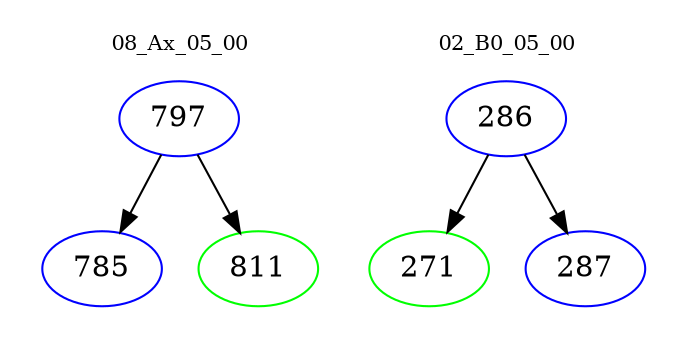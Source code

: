 digraph{
subgraph cluster_0 {
color = white
label = "08_Ax_05_00";
fontsize=10;
T0_797 [label="797", color="blue"]
T0_797 -> T0_785 [color="black"]
T0_785 [label="785", color="blue"]
T0_797 -> T0_811 [color="black"]
T0_811 [label="811", color="green"]
}
subgraph cluster_1 {
color = white
label = "02_B0_05_00";
fontsize=10;
T1_286 [label="286", color="blue"]
T1_286 -> T1_271 [color="black"]
T1_271 [label="271", color="green"]
T1_286 -> T1_287 [color="black"]
T1_287 [label="287", color="blue"]
}
}
